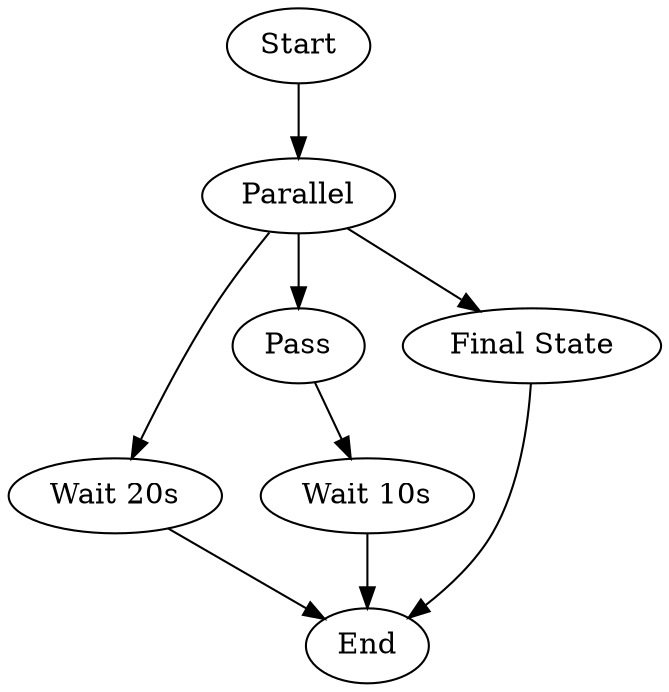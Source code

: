 digraph graph_name {
     "Start" -> "Parallel" ;
     "Parallel" -> "Wait 20s" ;
     "Wait 20s" -> "End" ;
     "Parallel" -> "Pass" ;
     "Pass" -> "Wait 10s" ;
     "Wait 10s" -> "End" ;
     "Parallel" -> "Final State" ;
     "Final State" -> "End" ;
}
